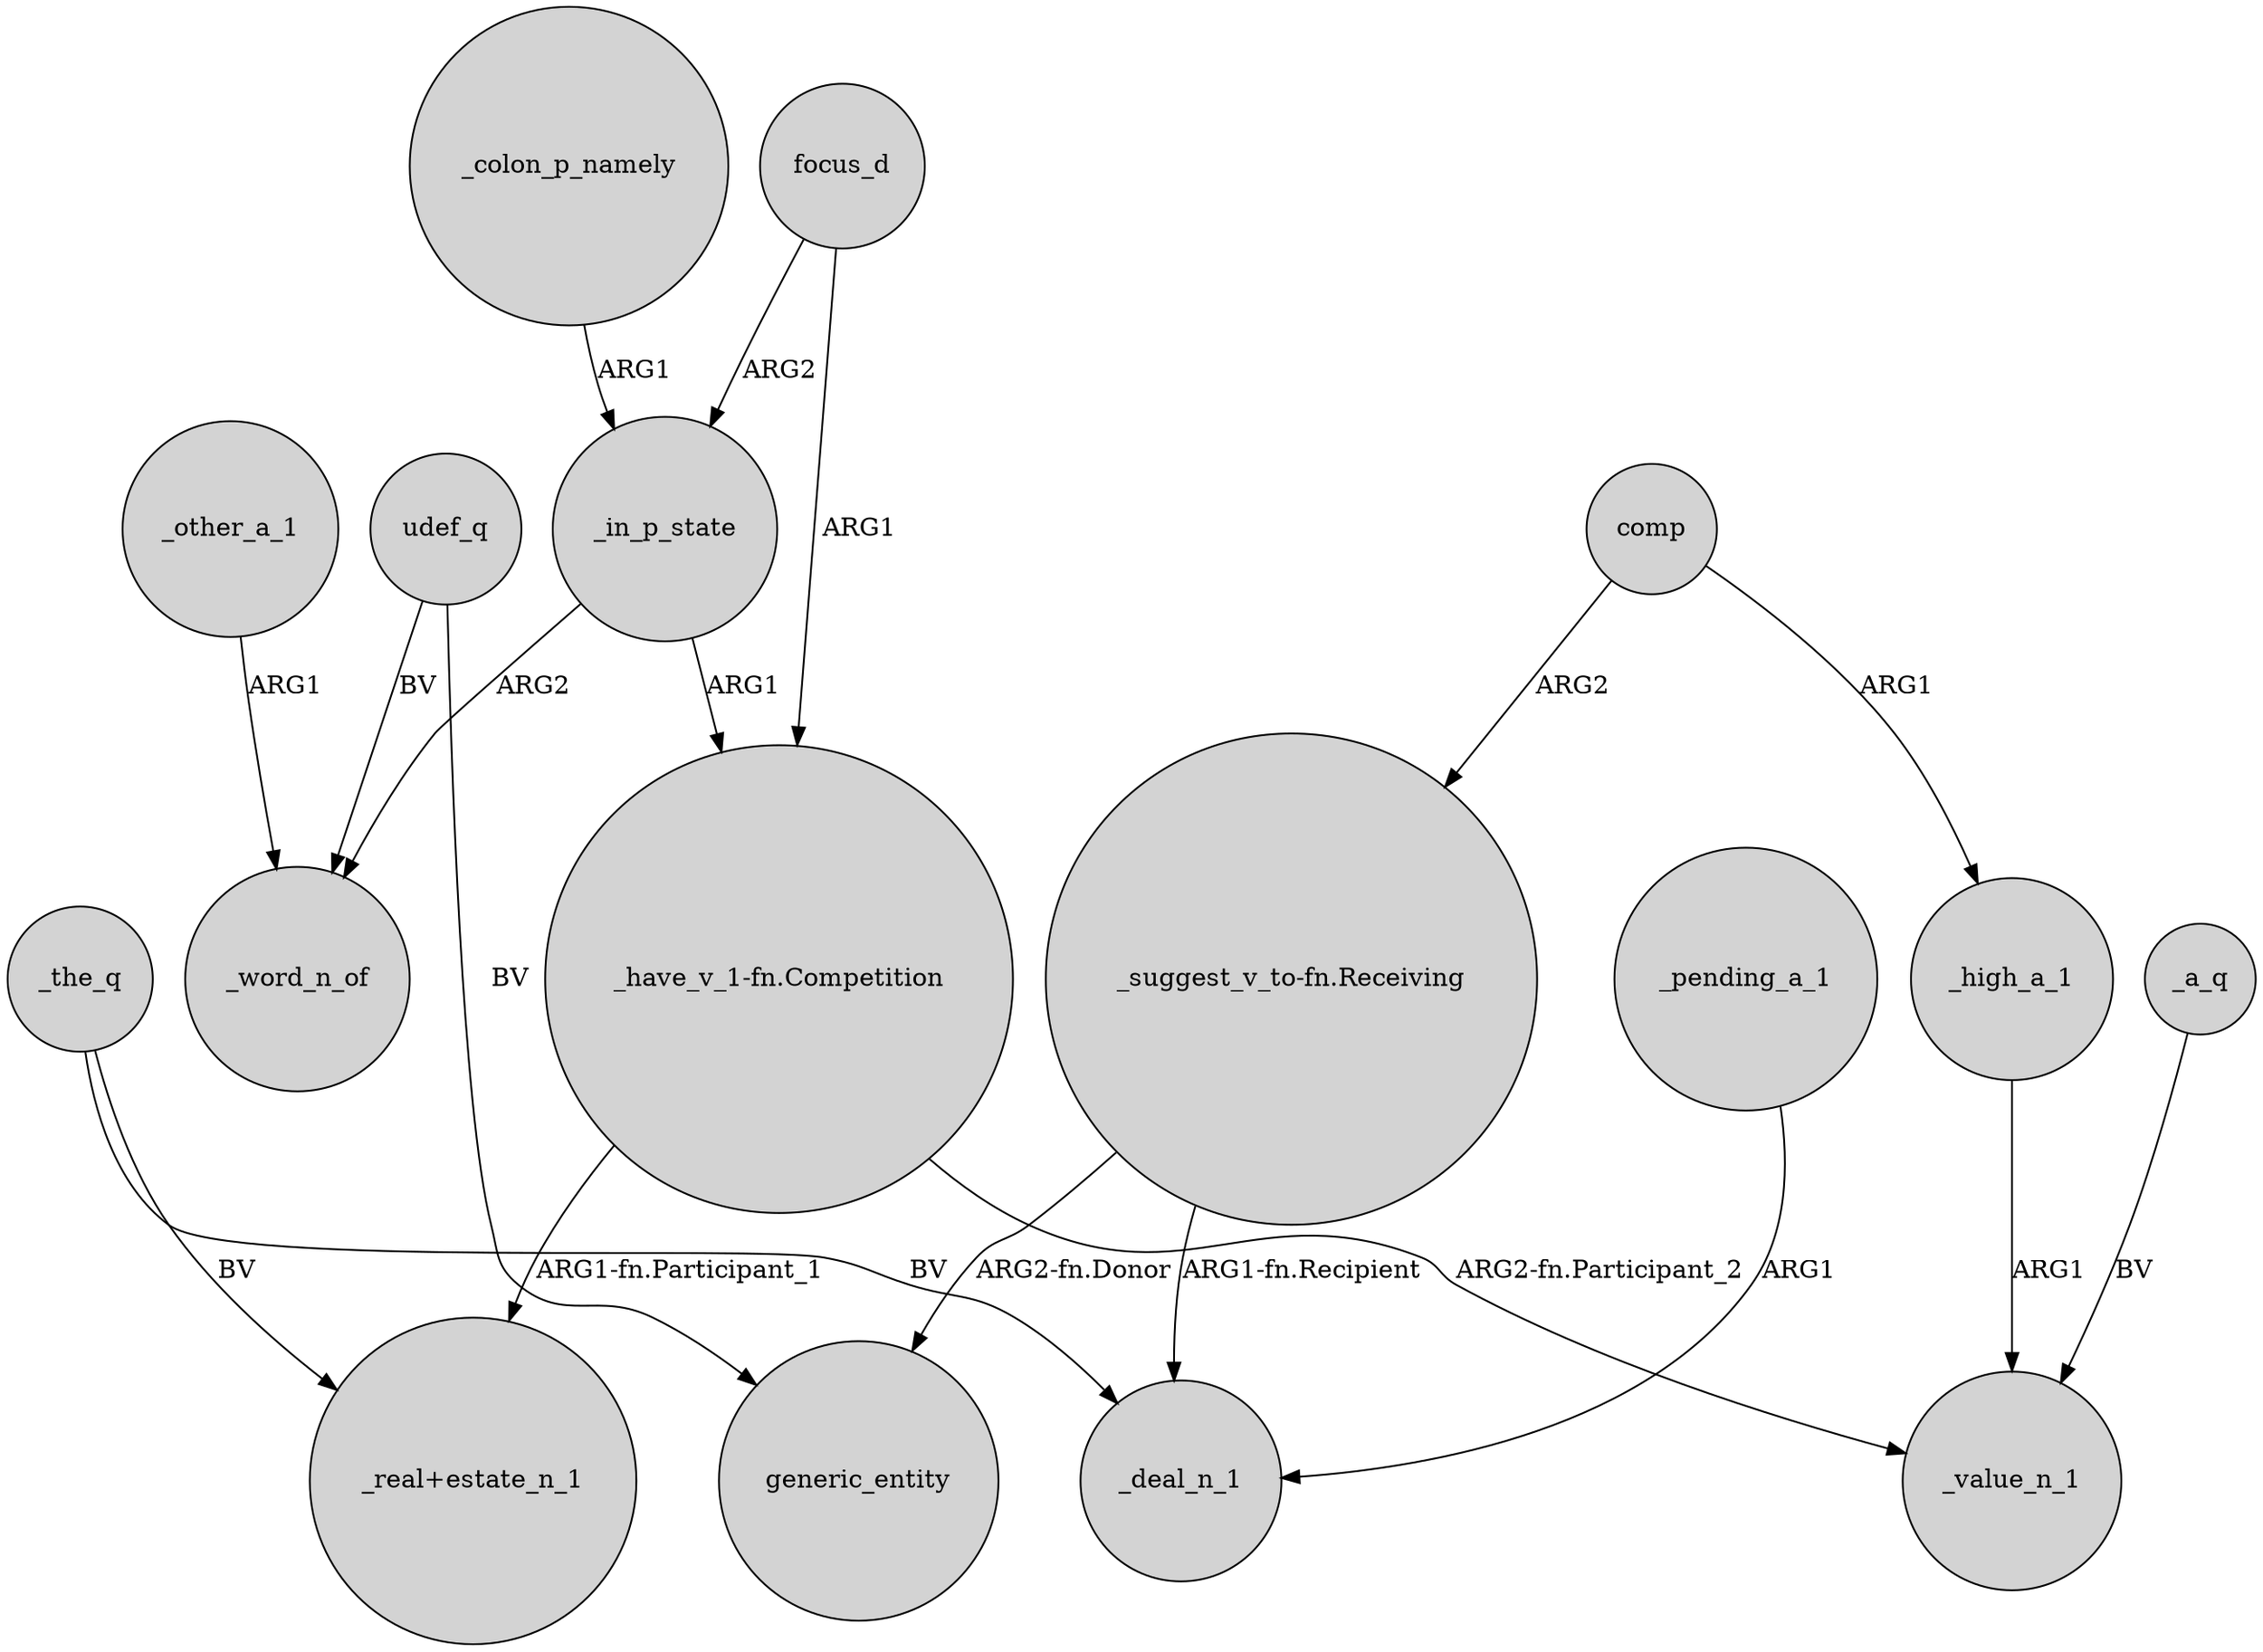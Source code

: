 digraph {
	node [shape=circle style=filled]
	focus_d -> _in_p_state [label=ARG2]
	_the_q -> _deal_n_1 [label=BV]
	comp -> "_suggest_v_to-fn.Receiving" [label=ARG2]
	_pending_a_1 -> _deal_n_1 [label=ARG1]
	_in_p_state -> _word_n_of [label=ARG2]
	"_have_v_1-fn.Competition" -> "_real+estate_n_1" [label="ARG1-fn.Participant_1"]
	focus_d -> "_have_v_1-fn.Competition" [label=ARG1]
	_the_q -> "_real+estate_n_1" [label=BV]
	_other_a_1 -> _word_n_of [label=ARG1]
	_colon_p_namely -> _in_p_state [label=ARG1]
	udef_q -> generic_entity [label=BV]
	"_suggest_v_to-fn.Receiving" -> _deal_n_1 [label="ARG1-fn.Recipient"]
	_high_a_1 -> _value_n_1 [label=ARG1]
	udef_q -> _word_n_of [label=BV]
	comp -> _high_a_1 [label=ARG1]
	_a_q -> _value_n_1 [label=BV]
	"_have_v_1-fn.Competition" -> _value_n_1 [label="ARG2-fn.Participant_2"]
	_in_p_state -> "_have_v_1-fn.Competition" [label=ARG1]
	"_suggest_v_to-fn.Receiving" -> generic_entity [label="ARG2-fn.Donor"]
}
